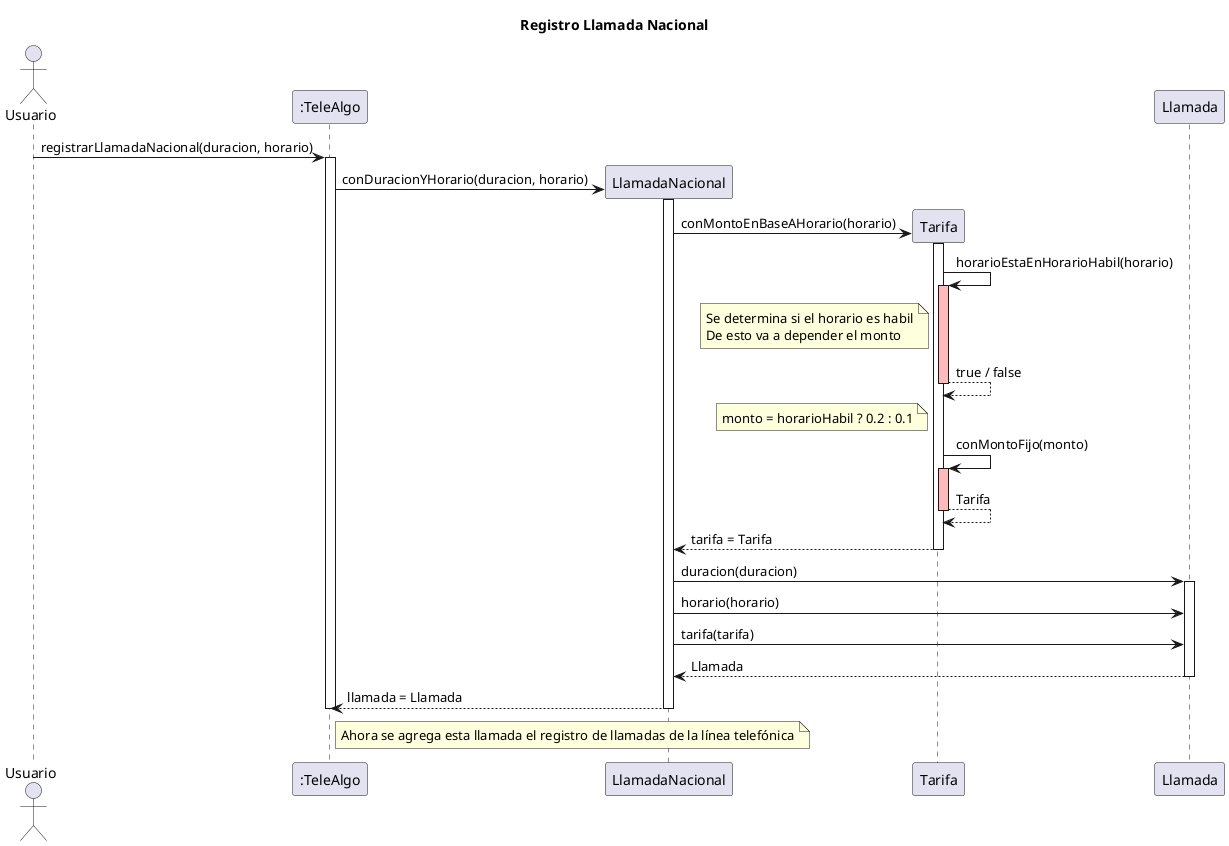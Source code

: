 @startuml

title Registro Llamada Nacional

actor Usuario
participant ":TeleAlgo" as teleAlgo
participant LlamadaNacional
participant Tarifa
participant Llamada

Usuario -> teleAlgo : registrarLlamadaNacional(duracion, horario)
activate teleAlgo

teleAlgo -> LlamadaNacional ** : conDuracionYHorario(duracion, horario)
activate LlamadaNacional

LlamadaNacional -> Tarifa ** : conMontoEnBaseAHorario(horario)
activate Tarifa

Tarifa -> Tarifa ++ #FFBBBB: horarioEstaEnHorarioHabil(horario)

note left of Tarifa
  Se determina si el horario es habil
  De esto va a depender el monto
end note

return true / false

note left of Tarifa
  monto = horarioHabil ? 0.2 : 0.1
end note

Tarifa -> Tarifa ++ #FFBBBB : conMontoFijo(monto)
return Tarifa

return tarifa = Tarifa

LlamadaNacional -> Llamada : duracion(duracion)
activate Llamada
LlamadaNacional -> Llamada : horario(horario)
LlamadaNacional -> Llamada : tarifa(tarifa)
return Llamada
return llamada = Llamada

note right of teleAlgo
  Ahora se agrega esta llamada el registro de llamadas de la línea telefónica
end note

deactivate teleAlgo

@enduml
